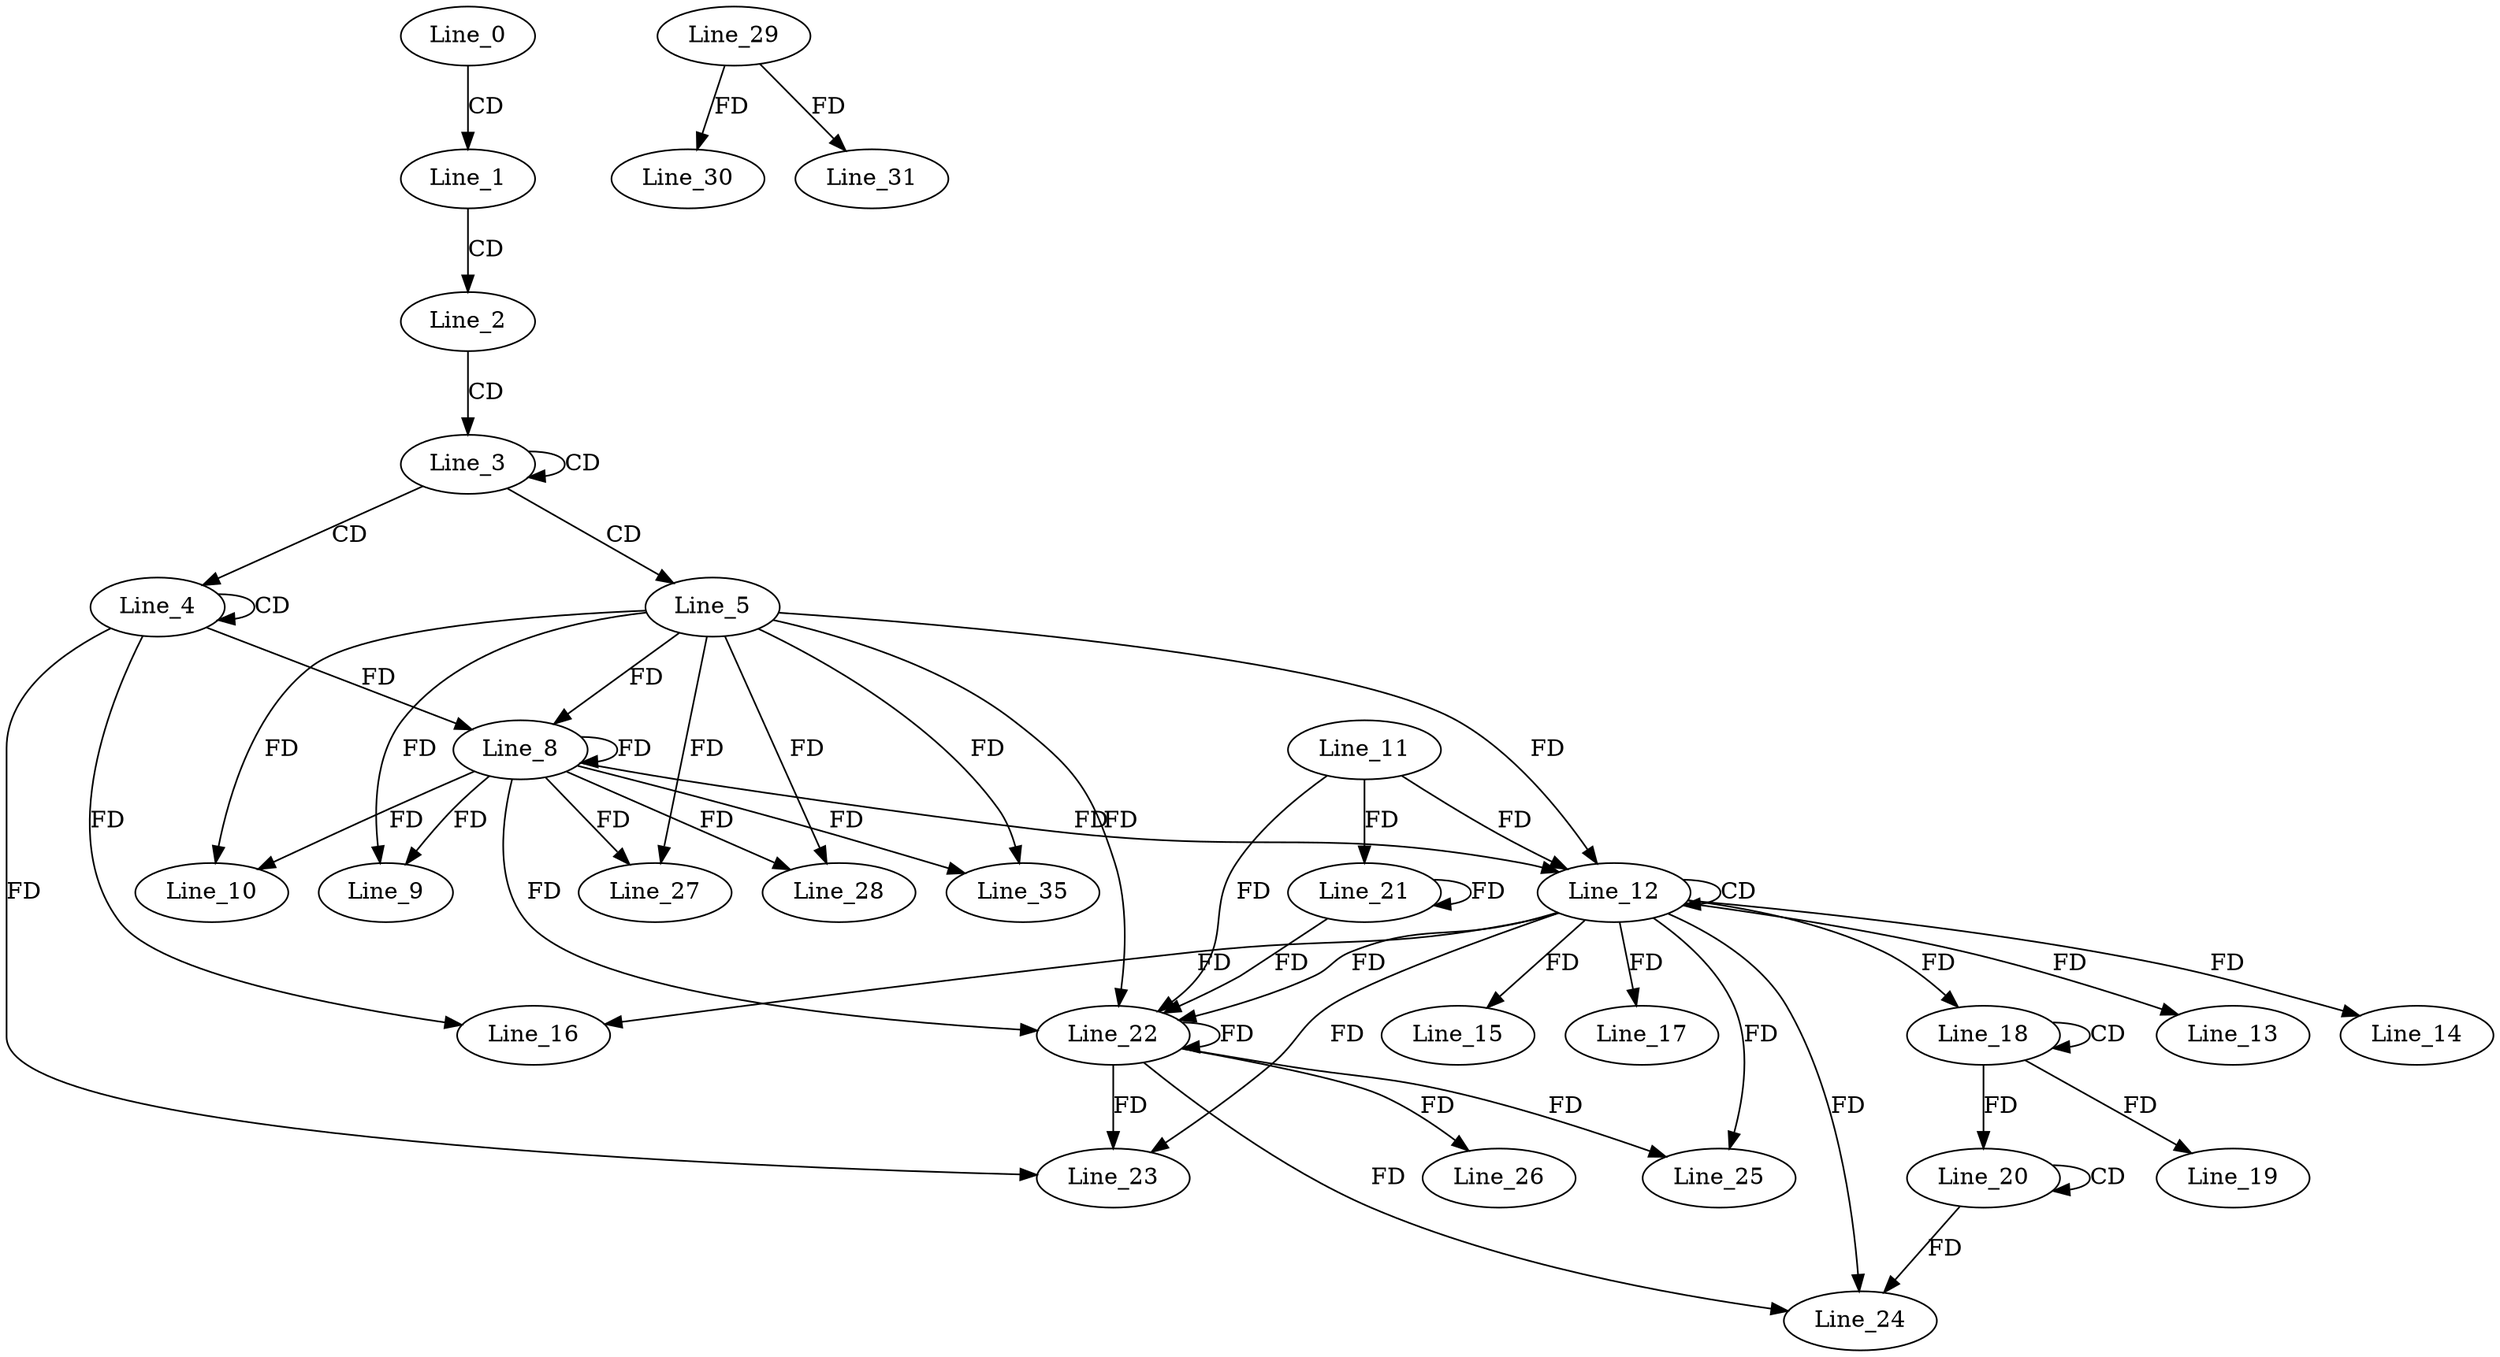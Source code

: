 digraph G {
  Line_0;
  Line_1;
  Line_2;
  Line_3;
  Line_3;
  Line_4;
  Line_4;
  Line_5;
  Line_8;
  Line_8;
  Line_8;
  Line_8;
  Line_8;
  Line_9;
  Line_10;
  Line_12;
  Line_12;
  Line_11;
  Line_13;
  Line_14;
  Line_15;
  Line_16;
  Line_16;
  Line_17;
  Line_18;
  Line_18;
  Line_19;
  Line_20;
  Line_20;
  Line_21;
  Line_22;
  Line_22;
  Line_23;
  Line_23;
  Line_24;
  Line_25;
  Line_26;
  Line_27;
  Line_28;
  Line_29;
  Line_30;
  Line_31;
  Line_35;
  Line_0 -> Line_1 [ label="CD" ];
  Line_1 -> Line_2 [ label="CD" ];
  Line_2 -> Line_3 [ label="CD" ];
  Line_3 -> Line_3 [ label="CD" ];
  Line_3 -> Line_4 [ label="CD" ];
  Line_4 -> Line_4 [ label="CD" ];
  Line_3 -> Line_5 [ label="CD" ];
  Line_5 -> Line_8 [ label="FD" ];
  Line_8 -> Line_8 [ label="FD" ];
  Line_4 -> Line_8 [ label="FD" ];
  Line_5 -> Line_9 [ label="FD" ];
  Line_8 -> Line_9 [ label="FD" ];
  Line_5 -> Line_10 [ label="FD" ];
  Line_8 -> Line_10 [ label="FD" ];
  Line_12 -> Line_12 [ label="CD" ];
  Line_5 -> Line_12 [ label="FD" ];
  Line_8 -> Line_12 [ label="FD" ];
  Line_11 -> Line_12 [ label="FD" ];
  Line_12 -> Line_13 [ label="FD" ];
  Line_12 -> Line_14 [ label="FD" ];
  Line_12 -> Line_15 [ label="FD" ];
  Line_12 -> Line_16 [ label="FD" ];
  Line_4 -> Line_16 [ label="FD" ];
  Line_12 -> Line_17 [ label="FD" ];
  Line_18 -> Line_18 [ label="CD" ];
  Line_12 -> Line_18 [ label="FD" ];
  Line_18 -> Line_19 [ label="FD" ];
  Line_20 -> Line_20 [ label="CD" ];
  Line_18 -> Line_20 [ label="FD" ];
  Line_11 -> Line_21 [ label="FD" ];
  Line_21 -> Line_21 [ label="FD" ];
  Line_12 -> Line_22 [ label="FD" ];
  Line_22 -> Line_22 [ label="FD" ];
  Line_5 -> Line_22 [ label="FD" ];
  Line_8 -> Line_22 [ label="FD" ];
  Line_11 -> Line_22 [ label="FD" ];
  Line_21 -> Line_22 [ label="FD" ];
  Line_12 -> Line_23 [ label="FD" ];
  Line_22 -> Line_23 [ label="FD" ];
  Line_4 -> Line_23 [ label="FD" ];
  Line_12 -> Line_24 [ label="FD" ];
  Line_22 -> Line_24 [ label="FD" ];
  Line_20 -> Line_24 [ label="FD" ];
  Line_12 -> Line_25 [ label="FD" ];
  Line_22 -> Line_25 [ label="FD" ];
  Line_22 -> Line_26 [ label="FD" ];
  Line_5 -> Line_27 [ label="FD" ];
  Line_8 -> Line_27 [ label="FD" ];
  Line_5 -> Line_28 [ label="FD" ];
  Line_8 -> Line_28 [ label="FD" ];
  Line_29 -> Line_30 [ label="FD" ];
  Line_29 -> Line_31 [ label="FD" ];
  Line_5 -> Line_35 [ label="FD" ];
  Line_8 -> Line_35 [ label="FD" ];
}
